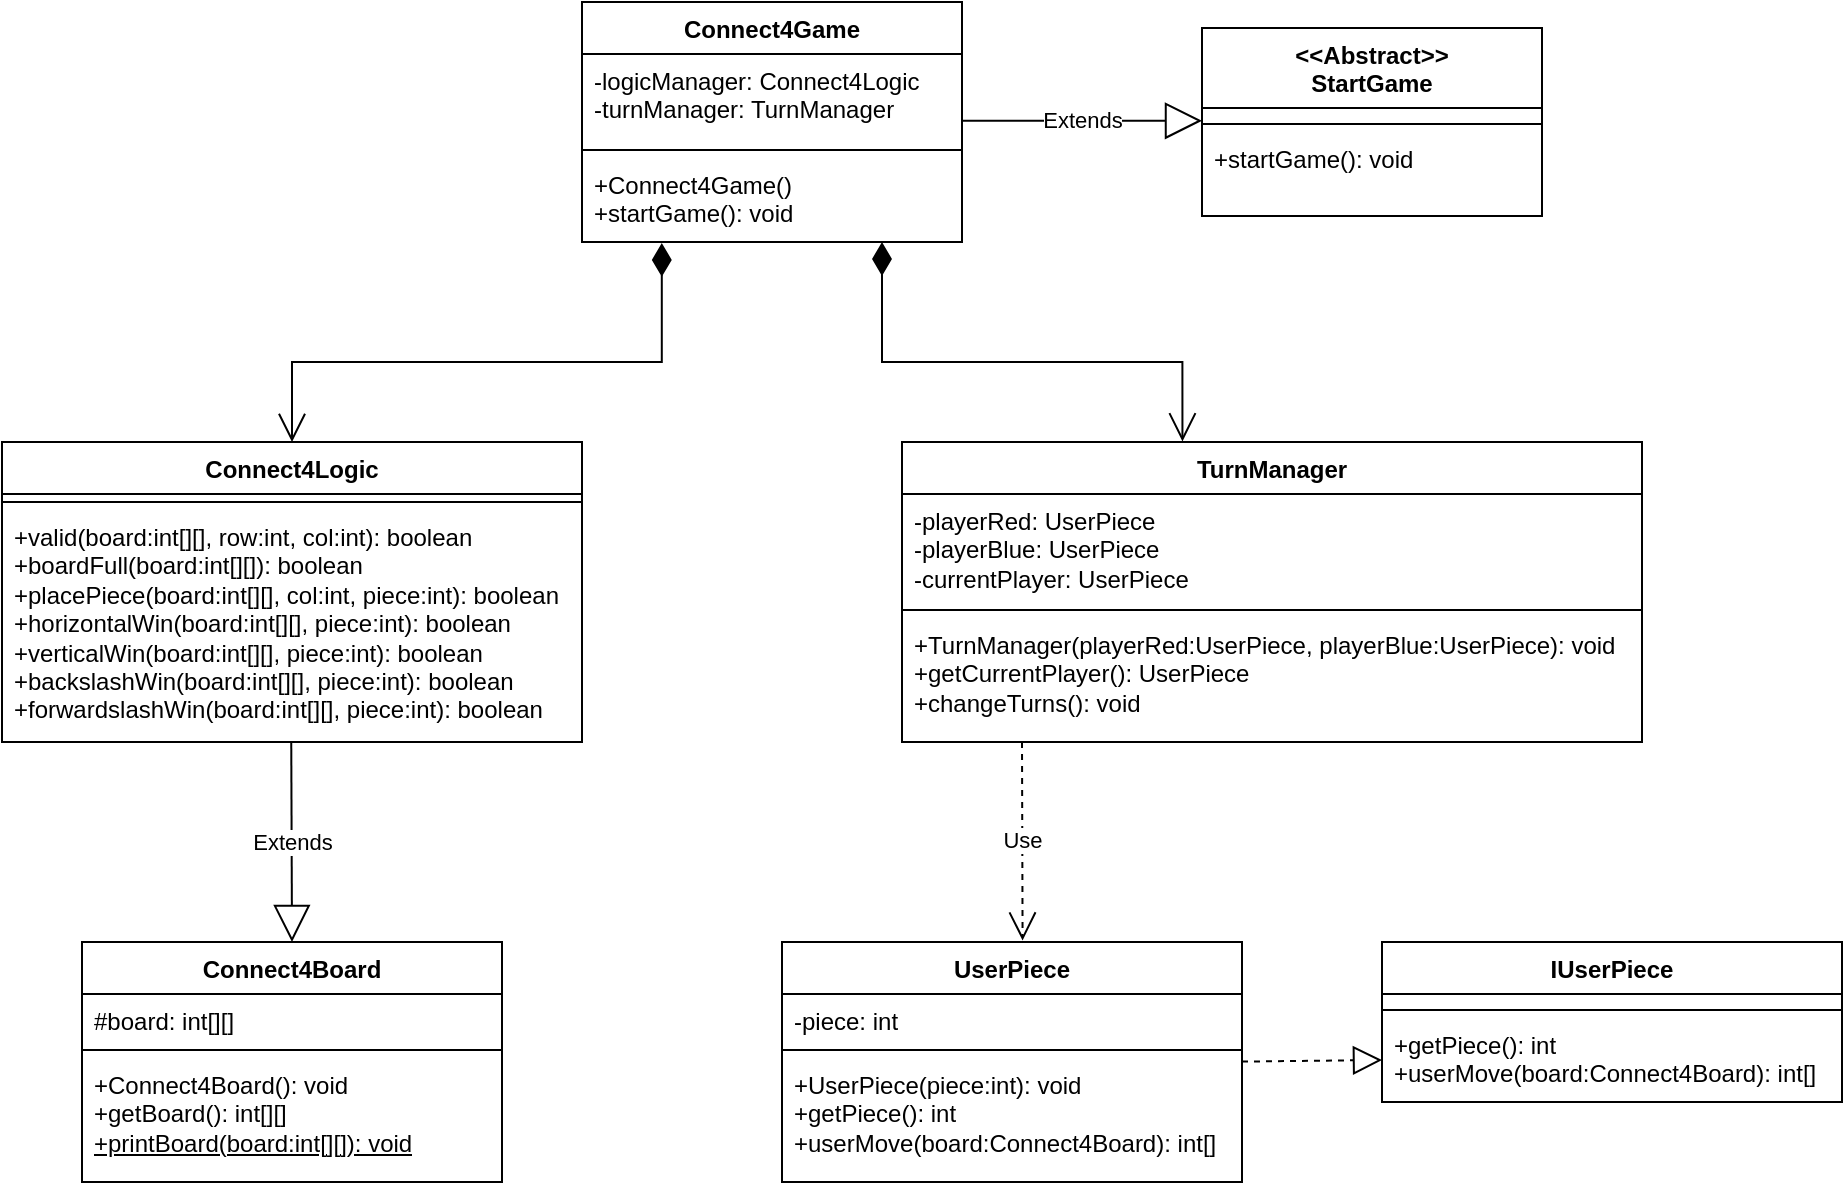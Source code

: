 <mxfile version="24.8.3">
  <diagram name="Page-1" id="iPETHa35SBx3CC4mRHwk">
    <mxGraphModel dx="1990" dy="1078" grid="1" gridSize="10" guides="1" tooltips="1" connect="1" arrows="1" fold="1" page="1" pageScale="1" pageWidth="1920" pageHeight="1200" math="0" shadow="0">
      <root>
        <mxCell id="0" />
        <mxCell id="1" parent="0" />
        <mxCell id="hd17lNJhvblxsi9grx8w-8" value="Connect4Game" style="swimlane;fontStyle=1;align=center;verticalAlign=top;childLayout=stackLayout;horizontal=1;startSize=26;horizontalStack=0;resizeParent=1;resizeParentMax=0;resizeLast=0;collapsible=1;marginBottom=0;whiteSpace=wrap;html=1;" parent="1" vertex="1">
          <mxGeometry x="700" y="20" width="190" height="120" as="geometry" />
        </mxCell>
        <mxCell id="hd17lNJhvblxsi9grx8w-9" value="-logicManager: Connect4Logic&lt;div&gt;-turnManager: TurnManager&lt;/div&gt;" style="text;strokeColor=none;fillColor=none;align=left;verticalAlign=top;spacingLeft=4;spacingRight=4;overflow=hidden;rotatable=0;points=[[0,0.5],[1,0.5]];portConstraint=eastwest;whiteSpace=wrap;html=1;" parent="hd17lNJhvblxsi9grx8w-8" vertex="1">
          <mxGeometry y="26" width="190" height="44" as="geometry" />
        </mxCell>
        <mxCell id="hd17lNJhvblxsi9grx8w-10" value="" style="line;strokeWidth=1;fillColor=none;align=left;verticalAlign=middle;spacingTop=-1;spacingLeft=3;spacingRight=3;rotatable=0;labelPosition=right;points=[];portConstraint=eastwest;strokeColor=inherit;" parent="hd17lNJhvblxsi9grx8w-8" vertex="1">
          <mxGeometry y="70" width="190" height="8" as="geometry" />
        </mxCell>
        <mxCell id="hd17lNJhvblxsi9grx8w-11" value="+Connect4Game()&amp;nbsp;&lt;div&gt;+startGame(): void&amp;nbsp;&lt;/div&gt;" style="text;strokeColor=none;fillColor=none;align=left;verticalAlign=top;spacingLeft=4;spacingRight=4;overflow=hidden;rotatable=0;points=[[0,0.5],[1,0.5]];portConstraint=eastwest;whiteSpace=wrap;html=1;" parent="hd17lNJhvblxsi9grx8w-8" vertex="1">
          <mxGeometry y="78" width="190" height="42" as="geometry" />
        </mxCell>
        <mxCell id="u60iNPJEnE9WAm1l47xR-1" value="Connect4Logic" style="swimlane;fontStyle=1;align=center;verticalAlign=top;childLayout=stackLayout;horizontal=1;startSize=26;horizontalStack=0;resizeParent=1;resizeParentMax=0;resizeLast=0;collapsible=1;marginBottom=0;whiteSpace=wrap;html=1;" parent="1" vertex="1">
          <mxGeometry x="410" y="240" width="290" height="150" as="geometry" />
        </mxCell>
        <mxCell id="u60iNPJEnE9WAm1l47xR-3" value="" style="line;strokeWidth=1;fillColor=none;align=left;verticalAlign=middle;spacingTop=-1;spacingLeft=3;spacingRight=3;rotatable=0;labelPosition=right;points=[];portConstraint=eastwest;strokeColor=inherit;" parent="u60iNPJEnE9WAm1l47xR-1" vertex="1">
          <mxGeometry y="26" width="290" height="8" as="geometry" />
        </mxCell>
        <mxCell id="u60iNPJEnE9WAm1l47xR-4" value="+valid(board:int[][], row:int, col:int): boolean&lt;div&gt;+boardFull(board:int[][]): boolean&amp;nbsp;&lt;/div&gt;&lt;div&gt;+placePiece(board:int[][], col:int, piece:int): boolean&amp;nbsp;&lt;/div&gt;&lt;div&gt;+horizontalWin(board:int[][], piece:int): boolean&amp;nbsp;&lt;/div&gt;&lt;div&gt;+verticalWin(board:int[][], piece:int): boolean&lt;/div&gt;&lt;div&gt;+backslashWin(board:int[][], piece:int): boolean&amp;nbsp;&lt;/div&gt;&lt;div&gt;+forwardslashWin(board:int[][], piece:int): boolean&lt;/div&gt;" style="text;strokeColor=none;fillColor=none;align=left;verticalAlign=top;spacingLeft=4;spacingRight=4;overflow=hidden;rotatable=0;points=[[0,0.5],[1,0.5]];portConstraint=eastwest;whiteSpace=wrap;html=1;" parent="u60iNPJEnE9WAm1l47xR-1" vertex="1">
          <mxGeometry y="34" width="290" height="116" as="geometry" />
        </mxCell>
        <mxCell id="u60iNPJEnE9WAm1l47xR-5" value="TurnManager" style="swimlane;fontStyle=1;align=center;verticalAlign=top;childLayout=stackLayout;horizontal=1;startSize=26;horizontalStack=0;resizeParent=1;resizeParentMax=0;resizeLast=0;collapsible=1;marginBottom=0;whiteSpace=wrap;html=1;" parent="1" vertex="1">
          <mxGeometry x="860" y="240" width="370" height="150" as="geometry" />
        </mxCell>
        <mxCell id="u60iNPJEnE9WAm1l47xR-6" value="-playerRed: UserPiece&amp;nbsp;&lt;div&gt;-playerBlue: UserPiece&lt;/div&gt;&lt;div&gt;-currentPlayer: UserPiece&lt;/div&gt;" style="text;strokeColor=none;fillColor=none;align=left;verticalAlign=top;spacingLeft=4;spacingRight=4;overflow=hidden;rotatable=0;points=[[0,0.5],[1,0.5]];portConstraint=eastwest;whiteSpace=wrap;html=1;" parent="u60iNPJEnE9WAm1l47xR-5" vertex="1">
          <mxGeometry y="26" width="370" height="54" as="geometry" />
        </mxCell>
        <mxCell id="u60iNPJEnE9WAm1l47xR-7" value="" style="line;strokeWidth=1;fillColor=none;align=left;verticalAlign=middle;spacingTop=-1;spacingLeft=3;spacingRight=3;rotatable=0;labelPosition=right;points=[];portConstraint=eastwest;strokeColor=inherit;" parent="u60iNPJEnE9WAm1l47xR-5" vertex="1">
          <mxGeometry y="80" width="370" height="8" as="geometry" />
        </mxCell>
        <mxCell id="u60iNPJEnE9WAm1l47xR-8" value="+TurnManager(playerRed:UserPiece, playerBlue:UserPiece): void&amp;nbsp;&lt;div&gt;+getCurrentPlayer(): UserPiece&lt;/div&gt;&lt;div&gt;+changeTurns(): void&amp;nbsp;&lt;/div&gt;" style="text;strokeColor=none;fillColor=none;align=left;verticalAlign=top;spacingLeft=4;spacingRight=4;overflow=hidden;rotatable=0;points=[[0,0.5],[1,0.5]];portConstraint=eastwest;whiteSpace=wrap;html=1;" parent="u60iNPJEnE9WAm1l47xR-5" vertex="1">
          <mxGeometry y="88" width="370" height="62" as="geometry" />
        </mxCell>
        <mxCell id="u60iNPJEnE9WAm1l47xR-10" value="IUserPiece" style="swimlane;fontStyle=1;align=center;verticalAlign=top;childLayout=stackLayout;horizontal=1;startSize=26;horizontalStack=0;resizeParent=1;resizeParentMax=0;resizeLast=0;collapsible=1;marginBottom=0;whiteSpace=wrap;html=1;" parent="1" vertex="1">
          <mxGeometry x="1100" y="490" width="230" height="80" as="geometry" />
        </mxCell>
        <mxCell id="u60iNPJEnE9WAm1l47xR-11" value="&lt;div&gt;&lt;br&gt;&lt;/div&gt;" style="text;strokeColor=none;fillColor=none;align=left;verticalAlign=top;spacingLeft=4;spacingRight=4;overflow=hidden;rotatable=0;points=[[0,0.5],[1,0.5]];portConstraint=eastwest;whiteSpace=wrap;html=1;" parent="u60iNPJEnE9WAm1l47xR-10" vertex="1">
          <mxGeometry y="26" width="230" height="4" as="geometry" />
        </mxCell>
        <mxCell id="u60iNPJEnE9WAm1l47xR-12" value="" style="line;strokeWidth=1;fillColor=none;align=left;verticalAlign=middle;spacingTop=-1;spacingLeft=3;spacingRight=3;rotatable=0;labelPosition=right;points=[];portConstraint=eastwest;strokeColor=inherit;" parent="u60iNPJEnE9WAm1l47xR-10" vertex="1">
          <mxGeometry y="30" width="230" height="8" as="geometry" />
        </mxCell>
        <mxCell id="u60iNPJEnE9WAm1l47xR-13" value="+getPiece(): int&lt;div&gt;+userMove(board:Connect4Board): int[]&lt;/div&gt;" style="text;strokeColor=none;fillColor=none;align=left;verticalAlign=top;spacingLeft=4;spacingRight=4;overflow=hidden;rotatable=0;points=[[0,0.5],[1,0.5]];portConstraint=eastwest;whiteSpace=wrap;html=1;" parent="u60iNPJEnE9WAm1l47xR-10" vertex="1">
          <mxGeometry y="38" width="230" height="42" as="geometry" />
        </mxCell>
        <mxCell id="u60iNPJEnE9WAm1l47xR-14" value="UserPiece" style="swimlane;fontStyle=1;align=center;verticalAlign=top;childLayout=stackLayout;horizontal=1;startSize=26;horizontalStack=0;resizeParent=1;resizeParentMax=0;resizeLast=0;collapsible=1;marginBottom=0;whiteSpace=wrap;html=1;" parent="1" vertex="1">
          <mxGeometry x="800" y="490" width="230" height="120" as="geometry" />
        </mxCell>
        <mxCell id="u60iNPJEnE9WAm1l47xR-15" value="-piece: int" style="text;strokeColor=none;fillColor=none;align=left;verticalAlign=top;spacingLeft=4;spacingRight=4;overflow=hidden;rotatable=0;points=[[0,0.5],[1,0.5]];portConstraint=eastwest;whiteSpace=wrap;html=1;" parent="u60iNPJEnE9WAm1l47xR-14" vertex="1">
          <mxGeometry y="26" width="230" height="24" as="geometry" />
        </mxCell>
        <mxCell id="u60iNPJEnE9WAm1l47xR-16" value="" style="line;strokeWidth=1;fillColor=none;align=left;verticalAlign=middle;spacingTop=-1;spacingLeft=3;spacingRight=3;rotatable=0;labelPosition=right;points=[];portConstraint=eastwest;strokeColor=inherit;" parent="u60iNPJEnE9WAm1l47xR-14" vertex="1">
          <mxGeometry y="50" width="230" height="8" as="geometry" />
        </mxCell>
        <mxCell id="u60iNPJEnE9WAm1l47xR-17" value="+UserPiece(piece:int): void&amp;nbsp;&lt;div&gt;+getPiece(): int&amp;nbsp;&lt;/div&gt;&lt;div&gt;+userMove(board:Connect4Board): int[]&lt;/div&gt;" style="text;strokeColor=none;fillColor=none;align=left;verticalAlign=top;spacingLeft=4;spacingRight=4;overflow=hidden;rotatable=0;points=[[0,0.5],[1,0.5]];portConstraint=eastwest;whiteSpace=wrap;html=1;" parent="u60iNPJEnE9WAm1l47xR-14" vertex="1">
          <mxGeometry y="58" width="230" height="62" as="geometry" />
        </mxCell>
        <mxCell id="u60iNPJEnE9WAm1l47xR-18" value="Connect4Board" style="swimlane;fontStyle=1;align=center;verticalAlign=top;childLayout=stackLayout;horizontal=1;startSize=26;horizontalStack=0;resizeParent=1;resizeParentMax=0;resizeLast=0;collapsible=1;marginBottom=0;whiteSpace=wrap;html=1;" parent="1" vertex="1">
          <mxGeometry x="450" y="490" width="210" height="120" as="geometry" />
        </mxCell>
        <mxCell id="u60iNPJEnE9WAm1l47xR-19" value="#board: int[][]&amp;nbsp;" style="text;strokeColor=none;fillColor=none;align=left;verticalAlign=top;spacingLeft=4;spacingRight=4;overflow=hidden;rotatable=0;points=[[0,0.5],[1,0.5]];portConstraint=eastwest;whiteSpace=wrap;html=1;" parent="u60iNPJEnE9WAm1l47xR-18" vertex="1">
          <mxGeometry y="26" width="210" height="24" as="geometry" />
        </mxCell>
        <mxCell id="u60iNPJEnE9WAm1l47xR-20" value="" style="line;strokeWidth=1;fillColor=none;align=left;verticalAlign=middle;spacingTop=-1;spacingLeft=3;spacingRight=3;rotatable=0;labelPosition=right;points=[];portConstraint=eastwest;strokeColor=inherit;" parent="u60iNPJEnE9WAm1l47xR-18" vertex="1">
          <mxGeometry y="50" width="210" height="8" as="geometry" />
        </mxCell>
        <mxCell id="u60iNPJEnE9WAm1l47xR-21" value="+Connect4Board(): void&amp;nbsp;&lt;div&gt;+getBoard(): int[][]&amp;nbsp;&lt;/div&gt;&lt;div&gt;&lt;u&gt;+printBoard(board:int[][]): void&lt;/u&gt;&lt;/div&gt;" style="text;strokeColor=none;fillColor=none;align=left;verticalAlign=top;spacingLeft=4;spacingRight=4;overflow=hidden;rotatable=0;points=[[0,0.5],[1,0.5]];portConstraint=eastwest;whiteSpace=wrap;html=1;" parent="u60iNPJEnE9WAm1l47xR-18" vertex="1">
          <mxGeometry y="58" width="210" height="62" as="geometry" />
        </mxCell>
        <mxCell id="feT8apLmcpWoGLLpXeaf-1" value="&amp;lt;&amp;lt;Abstract&amp;gt;&amp;gt;&lt;div&gt;StartGame&lt;/div&gt;" style="swimlane;fontStyle=1;align=center;verticalAlign=top;childLayout=stackLayout;horizontal=1;startSize=40;horizontalStack=0;resizeParent=1;resizeParentMax=0;resizeLast=0;collapsible=1;marginBottom=0;whiteSpace=wrap;html=1;" vertex="1" parent="1">
          <mxGeometry x="1010" y="33" width="170" height="94" as="geometry" />
        </mxCell>
        <mxCell id="feT8apLmcpWoGLLpXeaf-2" value="&lt;div&gt;&lt;br&gt;&lt;/div&gt;" style="text;strokeColor=none;fillColor=none;align=left;verticalAlign=top;spacingLeft=4;spacingRight=4;overflow=hidden;rotatable=0;points=[[0,0.5],[1,0.5]];portConstraint=eastwest;whiteSpace=wrap;html=1;" vertex="1" parent="feT8apLmcpWoGLLpXeaf-1">
          <mxGeometry y="40" width="170" height="4" as="geometry" />
        </mxCell>
        <mxCell id="feT8apLmcpWoGLLpXeaf-3" value="" style="line;strokeWidth=1;fillColor=none;align=left;verticalAlign=middle;spacingTop=-1;spacingLeft=3;spacingRight=3;rotatable=0;labelPosition=right;points=[];portConstraint=eastwest;strokeColor=inherit;" vertex="1" parent="feT8apLmcpWoGLLpXeaf-1">
          <mxGeometry y="44" width="170" height="8" as="geometry" />
        </mxCell>
        <mxCell id="feT8apLmcpWoGLLpXeaf-4" value="+startGame(): void" style="text;strokeColor=none;fillColor=none;align=left;verticalAlign=top;spacingLeft=4;spacingRight=4;overflow=hidden;rotatable=0;points=[[0,0.5],[1,0.5]];portConstraint=eastwest;whiteSpace=wrap;html=1;" vertex="1" parent="feT8apLmcpWoGLLpXeaf-1">
          <mxGeometry y="52" width="170" height="42" as="geometry" />
        </mxCell>
        <mxCell id="feT8apLmcpWoGLLpXeaf-5" value="Use" style="endArrow=open;endSize=12;dashed=1;html=1;rounded=0;entryX=0.523;entryY=-0.006;entryDx=0;entryDy=0;entryPerimeter=0;" edge="1" parent="1" target="u60iNPJEnE9WAm1l47xR-14">
          <mxGeometry width="160" relative="1" as="geometry">
            <mxPoint x="920" y="390" as="sourcePoint" />
            <mxPoint x="920" y="480" as="targetPoint" />
          </mxGeometry>
        </mxCell>
        <mxCell id="feT8apLmcpWoGLLpXeaf-6" value="Extends" style="endArrow=block;endSize=16;endFill=0;html=1;rounded=0;entryX=0.5;entryY=0;entryDx=0;entryDy=0;" edge="1" parent="1" target="u60iNPJEnE9WAm1l47xR-18">
          <mxGeometry width="160" relative="1" as="geometry">
            <mxPoint x="554.63" y="390" as="sourcePoint" />
            <mxPoint x="554.63" y="460" as="targetPoint" />
          </mxGeometry>
        </mxCell>
        <mxCell id="feT8apLmcpWoGLLpXeaf-7" value="Extends" style="endArrow=block;endSize=16;endFill=0;html=1;rounded=0;" edge="1" parent="1">
          <mxGeometry width="160" relative="1" as="geometry">
            <mxPoint x="890" y="79.38" as="sourcePoint" />
            <mxPoint x="1010" y="79.38" as="targetPoint" />
          </mxGeometry>
        </mxCell>
        <mxCell id="feT8apLmcpWoGLLpXeaf-8" value="" style="endArrow=block;dashed=1;endFill=0;endSize=12;html=1;rounded=0;entryX=0;entryY=0.5;entryDx=0;entryDy=0;" edge="1" parent="1" target="u60iNPJEnE9WAm1l47xR-13">
          <mxGeometry width="160" relative="1" as="geometry">
            <mxPoint x="1030" y="549.79" as="sourcePoint" />
            <mxPoint x="1080" y="549.79" as="targetPoint" />
          </mxGeometry>
        </mxCell>
        <mxCell id="feT8apLmcpWoGLLpXeaf-11" value="" style="endArrow=open;html=1;endSize=12;startArrow=diamondThin;startSize=14;startFill=1;edgeStyle=orthogonalEdgeStyle;align=left;verticalAlign=bottom;rounded=0;exitX=0.21;exitY=1.011;exitDx=0;exitDy=0;exitPerimeter=0;entryX=0.5;entryY=0;entryDx=0;entryDy=0;" edge="1" parent="1" source="hd17lNJhvblxsi9grx8w-11" target="u60iNPJEnE9WAm1l47xR-1">
          <mxGeometry x="-1" y="3" relative="1" as="geometry">
            <mxPoint x="740" y="150" as="sourcePoint" />
            <mxPoint x="500" y="240" as="targetPoint" />
            <Array as="points">
              <mxPoint x="740" y="200" />
              <mxPoint x="555" y="200" />
            </Array>
          </mxGeometry>
        </mxCell>
        <mxCell id="feT8apLmcpWoGLLpXeaf-13" value="" style="endArrow=open;html=1;endSize=12;startArrow=diamondThin;startSize=14;startFill=1;edgeStyle=orthogonalEdgeStyle;align=left;verticalAlign=bottom;rounded=0;exitX=0.21;exitY=1.011;exitDx=0;exitDy=0;exitPerimeter=0;entryX=0.379;entryY=-0.002;entryDx=0;entryDy=0;entryPerimeter=0;" edge="1" parent="1" target="u60iNPJEnE9WAm1l47xR-5">
          <mxGeometry x="-1" y="3" relative="1" as="geometry">
            <mxPoint x="850" y="140" as="sourcePoint" />
            <mxPoint x="1000" y="230" as="targetPoint" />
            <Array as="points">
              <mxPoint x="850" y="200" />
              <mxPoint x="1000" y="200" />
            </Array>
          </mxGeometry>
        </mxCell>
      </root>
    </mxGraphModel>
  </diagram>
</mxfile>
